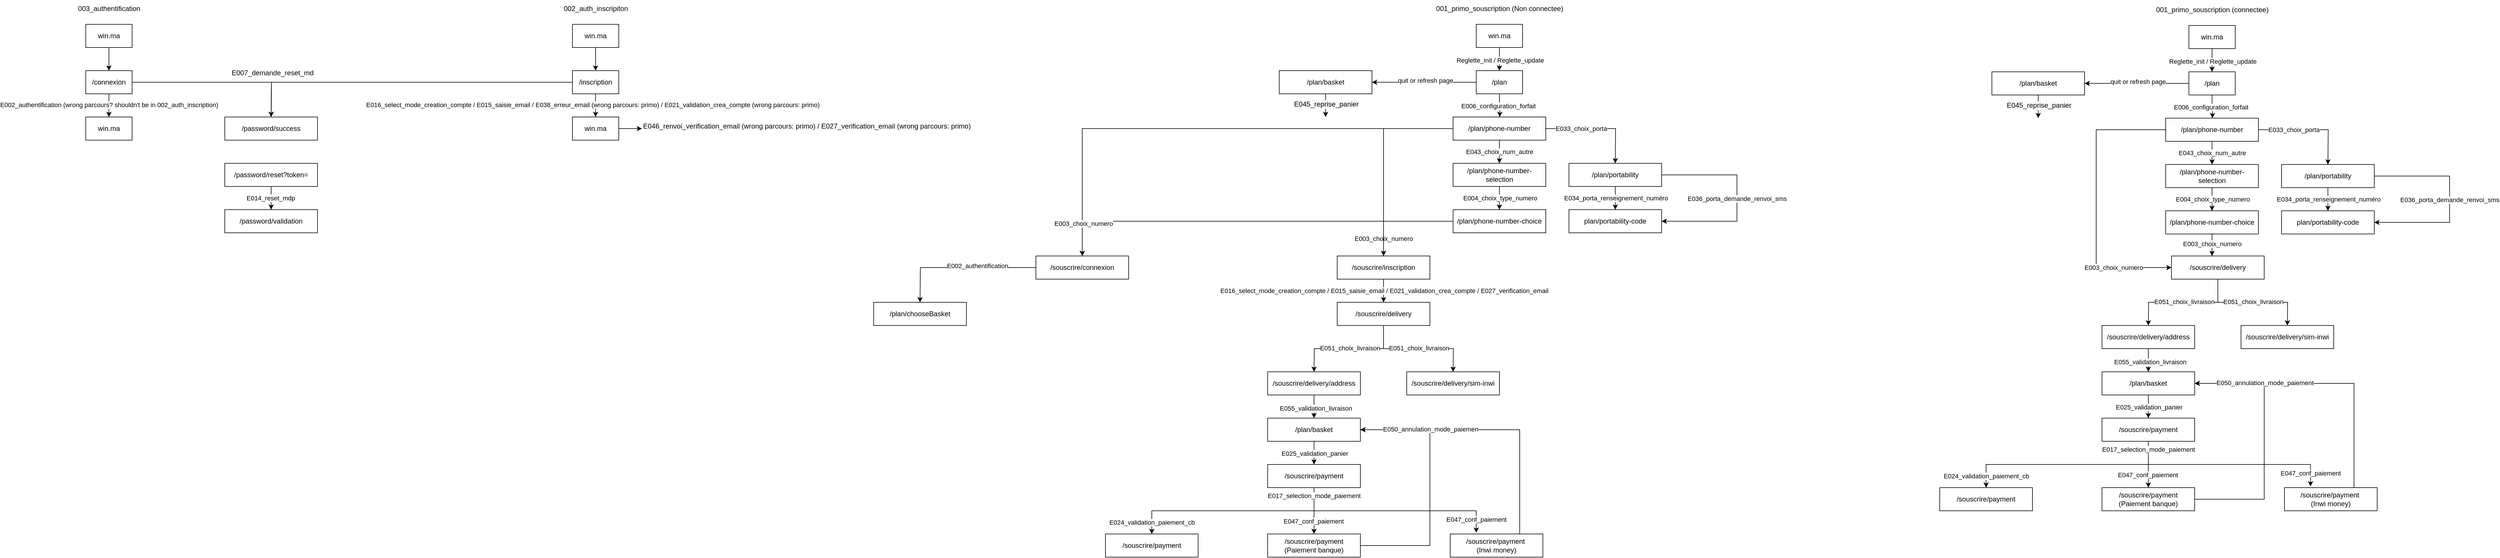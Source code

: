 <mxfile version="26.0.11">
  <diagram name="Page-1" id="j1Ssxl56OrW9aX4kPmMz">
    <mxGraphModel dx="3264" dy="1502" grid="1" gridSize="10" guides="1" tooltips="1" connect="1" arrows="1" fold="1" page="1" pageScale="1" pageWidth="850" pageHeight="1100" math="0" shadow="0">
      <root>
        <mxCell id="0" />
        <mxCell id="1" parent="0" />
        <mxCell id="LbrJLg59bgqYnLNpV4yC-3" style="edgeStyle=orthogonalEdgeStyle;rounded=0;orthogonalLoop=1;jettySize=auto;html=1;entryX=0.5;entryY=0;entryDx=0;entryDy=0;" parent="1" source="LbrJLg59bgqYnLNpV4yC-1" target="LbrJLg59bgqYnLNpV4yC-2" edge="1">
          <mxGeometry relative="1" as="geometry" />
        </mxCell>
        <mxCell id="LbrJLg59bgqYnLNpV4yC-4" value="Reglette_init / Reglette_update" style="edgeLabel;html=1;align=center;verticalAlign=middle;resizable=0;points=[];" parent="LbrJLg59bgqYnLNpV4yC-3" vertex="1" connectable="0">
          <mxGeometry x="0.104" y="1" relative="1" as="geometry">
            <mxPoint as="offset" />
          </mxGeometry>
        </mxCell>
        <mxCell id="LbrJLg59bgqYnLNpV4yC-1" value="win.ma" style="rounded=0;whiteSpace=wrap;html=1;" parent="1" vertex="1">
          <mxGeometry x="400" y="40" width="80" height="40" as="geometry" />
        </mxCell>
        <mxCell id="LbrJLg59bgqYnLNpV4yC-5" style="edgeStyle=orthogonalEdgeStyle;rounded=0;orthogonalLoop=1;jettySize=auto;html=1;exitX=0.5;exitY=1;exitDx=0;exitDy=0;" parent="1" source="LbrJLg59bgqYnLNpV4yC-2" edge="1">
          <mxGeometry relative="1" as="geometry">
            <mxPoint x="440.471" y="200.0" as="targetPoint" />
          </mxGeometry>
        </mxCell>
        <mxCell id="LbrJLg59bgqYnLNpV4yC-6" value="E006_configuration_forfait" style="edgeLabel;html=1;align=center;verticalAlign=middle;resizable=0;points=[];" parent="LbrJLg59bgqYnLNpV4yC-5" vertex="1" connectable="0">
          <mxGeometry x="-0.026" y="-3" relative="1" as="geometry">
            <mxPoint x="-2" y="-2" as="offset" />
          </mxGeometry>
        </mxCell>
        <mxCell id="LbrJLg59bgqYnLNpV4yC-40" style="edgeStyle=orthogonalEdgeStyle;rounded=0;orthogonalLoop=1;jettySize=auto;html=1;entryX=1;entryY=0.5;entryDx=0;entryDy=0;" parent="1" source="LbrJLg59bgqYnLNpV4yC-2" target="LbrJLg59bgqYnLNpV4yC-39" edge="1">
          <mxGeometry relative="1" as="geometry" />
        </mxCell>
        <mxCell id="LbrJLg59bgqYnLNpV4yC-41" value="quit or refresh page" style="edgeLabel;html=1;align=center;verticalAlign=middle;resizable=0;points=[];" parent="LbrJLg59bgqYnLNpV4yC-40" vertex="1" connectable="0">
          <mxGeometry x="-0.024" y="-3" relative="1" as="geometry">
            <mxPoint as="offset" />
          </mxGeometry>
        </mxCell>
        <mxCell id="LbrJLg59bgqYnLNpV4yC-2" value="/plan" style="rounded=0;whiteSpace=wrap;html=1;" parent="1" vertex="1">
          <mxGeometry x="400" y="120" width="80" height="40" as="geometry" />
        </mxCell>
        <mxCell id="LbrJLg59bgqYnLNpV4yC-8" style="edgeStyle=orthogonalEdgeStyle;rounded=0;orthogonalLoop=1;jettySize=auto;html=1;exitX=0;exitY=0.5;exitDx=0;exitDy=0;entryX=0.5;entryY=0;entryDx=0;entryDy=0;" parent="1" source="LbrJLg59bgqYnLNpV4yC-7" target="LbrJLg59bgqYnLNpV4yC-22" edge="1">
          <mxGeometry relative="1" as="geometry">
            <mxPoint x="340" y="480" as="targetPoint" />
            <mxPoint x="460" y="320" as="sourcePoint" />
            <Array as="points">
              <mxPoint x="240" y="220" />
            </Array>
          </mxGeometry>
        </mxCell>
        <mxCell id="LbrJLg59bgqYnLNpV4yC-9" value="E003_choix_numero" style="edgeLabel;html=1;align=center;verticalAlign=middle;resizable=0;points=[];" parent="LbrJLg59bgqYnLNpV4yC-8" vertex="1" connectable="0">
          <mxGeometry x="0.004" y="-1" relative="1" as="geometry">
            <mxPoint x="1" y="139" as="offset" />
          </mxGeometry>
        </mxCell>
        <mxCell id="LbrJLg59bgqYnLNpV4yC-12" style="edgeStyle=orthogonalEdgeStyle;rounded=0;orthogonalLoop=1;jettySize=auto;html=1;" parent="1" source="LbrJLg59bgqYnLNpV4yC-7" edge="1">
          <mxGeometry relative="1" as="geometry">
            <mxPoint x="640" y="280" as="targetPoint" />
          </mxGeometry>
        </mxCell>
        <mxCell id="LbrJLg59bgqYnLNpV4yC-13" value="E033_choix_porta" style="edgeLabel;html=1;align=center;verticalAlign=middle;resizable=0;points=[];" parent="LbrJLg59bgqYnLNpV4yC-12" vertex="1" connectable="0">
          <mxGeometry x="-0.331" relative="1" as="geometry">
            <mxPoint as="offset" />
          </mxGeometry>
        </mxCell>
        <mxCell id="LbrJLg59bgqYnLNpV4yC-14" style="edgeStyle=orthogonalEdgeStyle;rounded=0;orthogonalLoop=1;jettySize=auto;html=1;" parent="1" source="LbrJLg59bgqYnLNpV4yC-7" edge="1">
          <mxGeometry relative="1" as="geometry">
            <mxPoint x="440" y="280" as="targetPoint" />
          </mxGeometry>
        </mxCell>
        <mxCell id="LbrJLg59bgqYnLNpV4yC-15" value="E043_choix_num_autre" style="edgeLabel;html=1;align=center;verticalAlign=middle;resizable=0;points=[];" parent="LbrJLg59bgqYnLNpV4yC-14" vertex="1" connectable="0">
          <mxGeometry x="0.059" y="1" relative="1" as="geometry">
            <mxPoint x="-2" y="-1" as="offset" />
          </mxGeometry>
        </mxCell>
        <mxCell id="LbrJLg59bgqYnLNpV4yC-31" style="edgeStyle=orthogonalEdgeStyle;rounded=0;orthogonalLoop=1;jettySize=auto;html=1;entryX=0.5;entryY=0;entryDx=0;entryDy=0;" parent="1" source="LbrJLg59bgqYnLNpV4yC-7" target="LbrJLg59bgqYnLNpV4yC-29" edge="1">
          <mxGeometry relative="1" as="geometry" />
        </mxCell>
        <mxCell id="LbrJLg59bgqYnLNpV4yC-7" value="/plan/phone-number" style="rounded=0;whiteSpace=wrap;html=1;" parent="1" vertex="1">
          <mxGeometry x="360" y="200" width="160" height="40" as="geometry" />
        </mxCell>
        <mxCell id="LbrJLg59bgqYnLNpV4yC-17" style="edgeStyle=orthogonalEdgeStyle;rounded=0;orthogonalLoop=1;jettySize=auto;html=1;" parent="1" source="LbrJLg59bgqYnLNpV4yC-16" edge="1">
          <mxGeometry relative="1" as="geometry">
            <mxPoint x="440" y="360" as="targetPoint" />
          </mxGeometry>
        </mxCell>
        <mxCell id="LbrJLg59bgqYnLNpV4yC-18" value="E004_choix_type_numero" style="edgeLabel;html=1;align=center;verticalAlign=middle;resizable=0;points=[];" parent="LbrJLg59bgqYnLNpV4yC-17" vertex="1" connectable="0">
          <mxGeometry x="0.107" y="-1" relative="1" as="geometry">
            <mxPoint x="1" y="-2" as="offset" />
          </mxGeometry>
        </mxCell>
        <mxCell id="LbrJLg59bgqYnLNpV4yC-16" value="/plan/phone-number-selection" style="rounded=0;whiteSpace=wrap;html=1;" parent="1" vertex="1">
          <mxGeometry x="360" y="280" width="160" height="40" as="geometry" />
        </mxCell>
        <mxCell id="LbrJLg59bgqYnLNpV4yC-20" style="edgeStyle=orthogonalEdgeStyle;rounded=0;orthogonalLoop=1;jettySize=auto;html=1;entryX=0.5;entryY=0;entryDx=0;entryDy=0;" parent="1" source="LbrJLg59bgqYnLNpV4yC-19" target="LbrJLg59bgqYnLNpV4yC-22" edge="1">
          <mxGeometry relative="1" as="geometry">
            <mxPoint x="440" y="440" as="targetPoint" />
          </mxGeometry>
        </mxCell>
        <mxCell id="LbrJLg59bgqYnLNpV4yC-30" style="edgeStyle=orthogonalEdgeStyle;rounded=0;orthogonalLoop=1;jettySize=auto;html=1;entryX=0.5;entryY=0;entryDx=0;entryDy=0;" parent="1" source="LbrJLg59bgqYnLNpV4yC-19" target="LbrJLg59bgqYnLNpV4yC-29" edge="1">
          <mxGeometry relative="1" as="geometry" />
        </mxCell>
        <mxCell id="LbrJLg59bgqYnLNpV4yC-32" value="E003_choix_numero" style="edgeLabel;html=1;align=center;verticalAlign=middle;resizable=0;points=[];" parent="LbrJLg59bgqYnLNpV4yC-30" vertex="1" connectable="0">
          <mxGeometry x="0.839" y="2" relative="1" as="geometry">
            <mxPoint as="offset" />
          </mxGeometry>
        </mxCell>
        <mxCell id="LbrJLg59bgqYnLNpV4yC-19" value="/plan/phone-number-choice" style="rounded=0;whiteSpace=wrap;html=1;" parent="1" vertex="1">
          <mxGeometry x="360" y="360" width="160" height="40" as="geometry" />
        </mxCell>
        <mxCell id="LbrJLg59bgqYnLNpV4yC-33" style="edgeStyle=orthogonalEdgeStyle;rounded=0;orthogonalLoop=1;jettySize=auto;html=1;" parent="1" source="LbrJLg59bgqYnLNpV4yC-22" edge="1">
          <mxGeometry relative="1" as="geometry">
            <mxPoint x="240.0" y="520" as="targetPoint" />
          </mxGeometry>
        </mxCell>
        <mxCell id="LbrJLg59bgqYnLNpV4yC-34" value="E016_select_mode_creation_compte /&amp;nbsp;E015_saisie_email /&amp;nbsp;E021_validation_crea_compte /&amp;nbsp;E027_verification_email" style="edgeLabel;html=1;align=center;verticalAlign=middle;resizable=0;points=[];" parent="LbrJLg59bgqYnLNpV4yC-33" vertex="1" connectable="0">
          <mxGeometry x="0.07" y="-1" relative="1" as="geometry">
            <mxPoint x="1" y="-1" as="offset" />
          </mxGeometry>
        </mxCell>
        <mxCell id="LbrJLg59bgqYnLNpV4yC-22" value="&lt;span style=&quot;background-color: transparent; color: light-dark(rgb(0, 0, 0), rgb(255, 255, 255));&quot;&gt;/souscrire/inscription&lt;/span&gt;" style="rounded=0;whiteSpace=wrap;html=1;" parent="1" vertex="1">
          <mxGeometry x="160" y="440" width="160" height="40" as="geometry" />
        </mxCell>
        <mxCell id="LbrJLg59bgqYnLNpV4yC-24" style="edgeStyle=orthogonalEdgeStyle;rounded=0;orthogonalLoop=1;jettySize=auto;html=1;exitX=0.5;exitY=1;exitDx=0;exitDy=0;" parent="1" source="LbrJLg59bgqYnLNpV4yC-23" edge="1">
          <mxGeometry relative="1" as="geometry">
            <mxPoint x="640.0" y="360" as="targetPoint" />
          </mxGeometry>
        </mxCell>
        <mxCell id="LbrJLg59bgqYnLNpV4yC-25" value="E034_porta_renseignement_numéro" style="edgeLabel;html=1;align=center;verticalAlign=middle;resizable=0;points=[];" parent="LbrJLg59bgqYnLNpV4yC-24" vertex="1" connectable="0">
          <mxGeometry x="0.257" y="-1" relative="1" as="geometry">
            <mxPoint x="1" y="-5" as="offset" />
          </mxGeometry>
        </mxCell>
        <mxCell id="LbrJLg59bgqYnLNpV4yC-27" style="edgeStyle=orthogonalEdgeStyle;rounded=0;orthogonalLoop=1;jettySize=auto;html=1;entryX=1;entryY=0.5;entryDx=0;entryDy=0;" parent="1" source="LbrJLg59bgqYnLNpV4yC-23" target="LbrJLg59bgqYnLNpV4yC-26" edge="1">
          <mxGeometry relative="1" as="geometry">
            <Array as="points">
              <mxPoint x="850" y="300" />
              <mxPoint x="850" y="380" />
            </Array>
          </mxGeometry>
        </mxCell>
        <mxCell id="LbrJLg59bgqYnLNpV4yC-28" value="E036_porta_demande_renvoi_sms" style="edgeLabel;html=1;align=center;verticalAlign=middle;resizable=0;points=[];" parent="LbrJLg59bgqYnLNpV4yC-27" vertex="1" connectable="0">
          <mxGeometry x="0.039" y="4" relative="1" as="geometry">
            <mxPoint x="-4" y="-6" as="offset" />
          </mxGeometry>
        </mxCell>
        <mxCell id="LbrJLg59bgqYnLNpV4yC-23" value="/plan/portability" style="rounded=0;whiteSpace=wrap;html=1;" parent="1" vertex="1">
          <mxGeometry x="560" y="280" width="160" height="40" as="geometry" />
        </mxCell>
        <mxCell id="LbrJLg59bgqYnLNpV4yC-26" value="plan/portability-code" style="rounded=0;whiteSpace=wrap;html=1;" parent="1" vertex="1">
          <mxGeometry x="560" y="360" width="160" height="40" as="geometry" />
        </mxCell>
        <mxCell id="bTMFgGNnDeOwsBCpqF3E-29" style="edgeStyle=orthogonalEdgeStyle;rounded=0;orthogonalLoop=1;jettySize=auto;html=1;" parent="1" source="LbrJLg59bgqYnLNpV4yC-29" edge="1">
          <mxGeometry relative="1" as="geometry">
            <mxPoint x="-560" y="520" as="targetPoint" />
          </mxGeometry>
        </mxCell>
        <mxCell id="bTMFgGNnDeOwsBCpqF3E-32" value="E002_authentification" style="edgeLabel;html=1;align=center;verticalAlign=middle;resizable=0;points=[];" parent="bTMFgGNnDeOwsBCpqF3E-29" vertex="1" connectable="0">
          <mxGeometry x="-0.222" y="-3" relative="1" as="geometry">
            <mxPoint as="offset" />
          </mxGeometry>
        </mxCell>
        <mxCell id="LbrJLg59bgqYnLNpV4yC-29" value="/souscrire/connexion" style="rounded=0;whiteSpace=wrap;html=1;" parent="1" vertex="1">
          <mxGeometry x="-360" y="440" width="160" height="40" as="geometry" />
        </mxCell>
        <mxCell id="LbrJLg59bgqYnLNpV4yC-36" style="edgeStyle=orthogonalEdgeStyle;rounded=0;orthogonalLoop=1;jettySize=auto;html=1;exitX=0.5;exitY=1;exitDx=0;exitDy=0;" parent="1" source="LbrJLg59bgqYnLNpV4yC-35" edge="1">
          <mxGeometry relative="1" as="geometry">
            <mxPoint x="360" y="640" as="targetPoint" />
          </mxGeometry>
        </mxCell>
        <mxCell id="LbrJLg59bgqYnLNpV4yC-37" value="E051_choix_livraison" style="edgeLabel;html=1;align=center;verticalAlign=middle;resizable=0;points=[];" parent="LbrJLg59bgqYnLNpV4yC-36" vertex="1" connectable="0">
          <mxGeometry x="-0.059" y="1" relative="1" as="geometry">
            <mxPoint x="6" as="offset" />
          </mxGeometry>
        </mxCell>
        <mxCell id="bTMFgGNnDeOwsBCpqF3E-34" style="edgeStyle=orthogonalEdgeStyle;rounded=0;orthogonalLoop=1;jettySize=auto;html=1;exitX=0.5;exitY=1;exitDx=0;exitDy=0;" parent="1" source="LbrJLg59bgqYnLNpV4yC-35" edge="1">
          <mxGeometry relative="1" as="geometry">
            <mxPoint x="120" y="640" as="targetPoint" />
          </mxGeometry>
        </mxCell>
        <mxCell id="bTMFgGNnDeOwsBCpqF3E-36" value="E051_choix_livraison" style="edgeLabel;html=1;align=center;verticalAlign=middle;resizable=0;points=[];" parent="bTMFgGNnDeOwsBCpqF3E-34" vertex="1" connectable="0">
          <mxGeometry x="-0.013" y="-1" relative="1" as="geometry">
            <mxPoint as="offset" />
          </mxGeometry>
        </mxCell>
        <mxCell id="LbrJLg59bgqYnLNpV4yC-35" value="/souscrire/delivery" style="rounded=0;whiteSpace=wrap;html=1;" parent="1" vertex="1">
          <mxGeometry x="160" y="520" width="160" height="40" as="geometry" />
        </mxCell>
        <mxCell id="LbrJLg59bgqYnLNpV4yC-42" style="edgeStyle=orthogonalEdgeStyle;rounded=0;orthogonalLoop=1;jettySize=auto;html=1;" parent="1" source="LbrJLg59bgqYnLNpV4yC-39" edge="1">
          <mxGeometry relative="1" as="geometry">
            <mxPoint x="140" y="200" as="targetPoint" />
          </mxGeometry>
        </mxCell>
        <mxCell id="LbrJLg59bgqYnLNpV4yC-43" value="&lt;span style=&quot;font-size: 12px; text-align: left; text-wrap-mode: wrap; background-color: rgb(251, 251, 251);&quot;&gt;E045_reprise_panier&lt;/span&gt;" style="edgeLabel;html=1;align=center;verticalAlign=middle;resizable=0;points=[];" parent="LbrJLg59bgqYnLNpV4yC-42" vertex="1" connectable="0">
          <mxGeometry x="-0.106" y="1" relative="1" as="geometry">
            <mxPoint as="offset" />
          </mxGeometry>
        </mxCell>
        <mxCell id="LbrJLg59bgqYnLNpV4yC-39" value="/plan/basket" style="rounded=0;whiteSpace=wrap;html=1;" parent="1" vertex="1">
          <mxGeometry x="60" y="120" width="160" height="40" as="geometry" />
        </mxCell>
        <mxCell id="bTMFgGNnDeOwsBCpqF3E-4" style="edgeStyle=orthogonalEdgeStyle;rounded=0;orthogonalLoop=1;jettySize=auto;html=1;" parent="1" source="bTMFgGNnDeOwsBCpqF3E-1" edge="1">
          <mxGeometry relative="1" as="geometry">
            <mxPoint x="-1120" y="120" as="targetPoint" />
          </mxGeometry>
        </mxCell>
        <mxCell id="bTMFgGNnDeOwsBCpqF3E-1" value="win.ma" style="rounded=0;whiteSpace=wrap;html=1;strokeColor=default;align=center;verticalAlign=middle;fontFamily=Helvetica;fontSize=12;fontColor=default;fillColor=default;" parent="1" vertex="1">
          <mxGeometry x="-1160" y="40" width="80" height="40" as="geometry" />
        </mxCell>
        <mxCell id="bTMFgGNnDeOwsBCpqF3E-2" value="001_primo_souscription (Non connectee)" style="text;html=1;align=center;verticalAlign=middle;resizable=0;points=[];autosize=1;strokeColor=none;fillColor=none;" parent="1" vertex="1">
          <mxGeometry x="320" y="-2" width="240" height="30" as="geometry" />
        </mxCell>
        <mxCell id="bTMFgGNnDeOwsBCpqF3E-3" value="002_auth_inscripiton" style="text;html=1;align=center;verticalAlign=middle;resizable=0;points=[];autosize=1;strokeColor=none;fillColor=none;" parent="1" vertex="1">
          <mxGeometry x="-1185" y="-2" width="130" height="30" as="geometry" />
        </mxCell>
        <mxCell id="bTMFgGNnDeOwsBCpqF3E-6" style="edgeStyle=orthogonalEdgeStyle;rounded=0;orthogonalLoop=1;jettySize=auto;html=1;" parent="1" source="bTMFgGNnDeOwsBCpqF3E-5" edge="1">
          <mxGeometry relative="1" as="geometry">
            <mxPoint x="-1120" y="200" as="targetPoint" />
          </mxGeometry>
        </mxCell>
        <mxCell id="bTMFgGNnDeOwsBCpqF3E-7" value="E016_select_mode_creation_compte /&amp;nbsp;E015_saisie_email /&amp;nbsp;E038_erreur_email (wrong parcours: primo) /&amp;nbsp;E021_validation_crea_compte (wrong parcours: primo)&amp;nbsp;&amp;nbsp;" style="edgeLabel;html=1;align=center;verticalAlign=middle;resizable=0;points=[];" parent="bTMFgGNnDeOwsBCpqF3E-6" vertex="1" connectable="0">
          <mxGeometry x="-0.096" y="-2" relative="1" as="geometry">
            <mxPoint as="offset" />
          </mxGeometry>
        </mxCell>
        <mxCell id="bTMFgGNnDeOwsBCpqF3E-19" style="edgeStyle=orthogonalEdgeStyle;rounded=0;orthogonalLoop=1;jettySize=auto;html=1;" parent="1" source="bTMFgGNnDeOwsBCpqF3E-5" edge="1">
          <mxGeometry relative="1" as="geometry">
            <mxPoint x="-1680" y="200" as="targetPoint" />
          </mxGeometry>
        </mxCell>
        <mxCell id="bTMFgGNnDeOwsBCpqF3E-5" value="/inscription" style="rounded=0;whiteSpace=wrap;html=1;" parent="1" vertex="1">
          <mxGeometry x="-1160" y="120" width="80" height="40" as="geometry" />
        </mxCell>
        <mxCell id="bTMFgGNnDeOwsBCpqF3E-12" style="edgeStyle=orthogonalEdgeStyle;rounded=0;orthogonalLoop=1;jettySize=auto;html=1;" parent="1" source="bTMFgGNnDeOwsBCpqF3E-8" edge="1">
          <mxGeometry relative="1" as="geometry">
            <mxPoint x="-1040" y="220" as="targetPoint" />
          </mxGeometry>
        </mxCell>
        <mxCell id="bTMFgGNnDeOwsBCpqF3E-8" value="win.ma" style="rounded=0;whiteSpace=wrap;html=1;strokeColor=default;align=center;verticalAlign=middle;fontFamily=Helvetica;fontSize=12;fontColor=default;fillColor=default;" parent="1" vertex="1">
          <mxGeometry x="-1160" y="200" width="80" height="40" as="geometry" />
        </mxCell>
        <mxCell id="bTMFgGNnDeOwsBCpqF3E-13" value="E046_renvoi_verification_email (wrong parcours: primo) / E027_verification_email (wrong parcours: primo) " style="text;whiteSpace=wrap;" parent="1" vertex="1">
          <mxGeometry x="-1040" y="202" width="580" height="40" as="geometry" />
        </mxCell>
        <mxCell id="bTMFgGNnDeOwsBCpqF3E-16" style="edgeStyle=orthogonalEdgeStyle;rounded=0;orthogonalLoop=1;jettySize=auto;html=1;" parent="1" source="bTMFgGNnDeOwsBCpqF3E-14" edge="1">
          <mxGeometry relative="1" as="geometry">
            <mxPoint x="-1960" y="120" as="targetPoint" />
          </mxGeometry>
        </mxCell>
        <mxCell id="bTMFgGNnDeOwsBCpqF3E-14" value="win.ma" style="rounded=0;whiteSpace=wrap;html=1;strokeColor=default;align=center;verticalAlign=middle;fontFamily=Helvetica;fontSize=12;fontColor=default;fillColor=default;" parent="1" vertex="1">
          <mxGeometry x="-2000" y="40" width="80" height="40" as="geometry" />
        </mxCell>
        <mxCell id="bTMFgGNnDeOwsBCpqF3E-15" value="003_authentification" style="text;html=1;align=center;verticalAlign=middle;resizable=0;points=[];autosize=1;strokeColor=none;fillColor=none;" parent="1" vertex="1">
          <mxGeometry x="-2025" y="-2" width="130" height="30" as="geometry" />
        </mxCell>
        <mxCell id="bTMFgGNnDeOwsBCpqF3E-18" style="edgeStyle=orthogonalEdgeStyle;rounded=0;orthogonalLoop=1;jettySize=auto;html=1;" parent="1" source="bTMFgGNnDeOwsBCpqF3E-17" edge="1">
          <mxGeometry relative="1" as="geometry">
            <mxPoint x="-1680" y="200" as="targetPoint" />
          </mxGeometry>
        </mxCell>
        <mxCell id="bTMFgGNnDeOwsBCpqF3E-26" style="edgeStyle=orthogonalEdgeStyle;rounded=0;orthogonalLoop=1;jettySize=auto;html=1;" parent="1" source="bTMFgGNnDeOwsBCpqF3E-17" edge="1">
          <mxGeometry relative="1" as="geometry">
            <mxPoint x="-1960" y="200" as="targetPoint" />
          </mxGeometry>
        </mxCell>
        <mxCell id="bTMFgGNnDeOwsBCpqF3E-27" value="E002_authentification (wrong parcours? shouldn&#39;t be in 002_auth_inscription)" style="edgeLabel;html=1;align=center;verticalAlign=middle;resizable=0;points=[];" parent="bTMFgGNnDeOwsBCpqF3E-26" vertex="1" connectable="0">
          <mxGeometry x="-0.078" relative="1" as="geometry">
            <mxPoint as="offset" />
          </mxGeometry>
        </mxCell>
        <mxCell id="bTMFgGNnDeOwsBCpqF3E-17" value="/connexion" style="rounded=0;whiteSpace=wrap;html=1;" parent="1" vertex="1">
          <mxGeometry x="-2000" y="120" width="80" height="40" as="geometry" />
        </mxCell>
        <mxCell id="bTMFgGNnDeOwsBCpqF3E-20" value="E007_demande_reset_md" style="text;whiteSpace=wrap;" parent="1" vertex="1">
          <mxGeometry x="-1750" y="110" width="170" height="40" as="geometry" />
        </mxCell>
        <mxCell id="bTMFgGNnDeOwsBCpqF3E-21" value="/password/success" style="rounded=0;whiteSpace=wrap;html=1;" parent="1" vertex="1">
          <mxGeometry x="-1760" y="200" width="160" height="40" as="geometry" />
        </mxCell>
        <mxCell id="bTMFgGNnDeOwsBCpqF3E-23" style="edgeStyle=orthogonalEdgeStyle;rounded=0;orthogonalLoop=1;jettySize=auto;html=1;" parent="1" source="bTMFgGNnDeOwsBCpqF3E-22" edge="1">
          <mxGeometry relative="1" as="geometry">
            <mxPoint x="-1680" y="360" as="targetPoint" />
          </mxGeometry>
        </mxCell>
        <mxCell id="bTMFgGNnDeOwsBCpqF3E-24" value="E014_reset_mdp" style="edgeLabel;html=1;align=center;verticalAlign=middle;resizable=0;points=[];" parent="bTMFgGNnDeOwsBCpqF3E-23" vertex="1" connectable="0">
          <mxGeometry x="-0.013" y="-1" relative="1" as="geometry">
            <mxPoint x="-1" y="-1" as="offset" />
          </mxGeometry>
        </mxCell>
        <mxCell id="bTMFgGNnDeOwsBCpqF3E-22" value="/password/reset?token=" style="rounded=0;whiteSpace=wrap;html=1;" parent="1" vertex="1">
          <mxGeometry x="-1760" y="280" width="160" height="40" as="geometry" />
        </mxCell>
        <mxCell id="bTMFgGNnDeOwsBCpqF3E-25" value="/password/validation" style="rounded=0;whiteSpace=wrap;html=1;" parent="1" vertex="1">
          <mxGeometry x="-1760" y="360" width="160" height="40" as="geometry" />
        </mxCell>
        <mxCell id="bTMFgGNnDeOwsBCpqF3E-28" value="win.ma" style="rounded=0;whiteSpace=wrap;html=1;strokeColor=default;align=center;verticalAlign=middle;fontFamily=Helvetica;fontSize=12;fontColor=default;fillColor=default;" parent="1" vertex="1">
          <mxGeometry x="-2000" y="200" width="80" height="40" as="geometry" />
        </mxCell>
        <mxCell id="bTMFgGNnDeOwsBCpqF3E-31" value="/plan/chooseBasket" style="rounded=0;whiteSpace=wrap;html=1;" parent="1" vertex="1">
          <mxGeometry x="-640" y="520" width="160" height="40" as="geometry" />
        </mxCell>
        <mxCell id="bTMFgGNnDeOwsBCpqF3E-33" value="/souscrire/delivery/sim-inwi" style="rounded=0;whiteSpace=wrap;html=1;" parent="1" vertex="1">
          <mxGeometry x="280" y="640" width="160" height="40" as="geometry" />
        </mxCell>
        <mxCell id="bTMFgGNnDeOwsBCpqF3E-37" style="edgeStyle=orthogonalEdgeStyle;rounded=0;orthogonalLoop=1;jettySize=auto;html=1;" parent="1" source="bTMFgGNnDeOwsBCpqF3E-35" edge="1">
          <mxGeometry relative="1" as="geometry">
            <mxPoint x="120" y="720" as="targetPoint" />
          </mxGeometry>
        </mxCell>
        <mxCell id="bTMFgGNnDeOwsBCpqF3E-38" value="E055_validation_livraison" style="edgeLabel;html=1;align=center;verticalAlign=middle;resizable=0;points=[];" parent="bTMFgGNnDeOwsBCpqF3E-37" vertex="1" connectable="0">
          <mxGeometry x="0.15" y="2" relative="1" as="geometry">
            <mxPoint as="offset" />
          </mxGeometry>
        </mxCell>
        <mxCell id="bTMFgGNnDeOwsBCpqF3E-35" value="/souscrire/delivery/address" style="rounded=0;whiteSpace=wrap;html=1;" parent="1" vertex="1">
          <mxGeometry x="40" y="640" width="160" height="40" as="geometry" />
        </mxCell>
        <mxCell id="XfC7yppMm9Dhhy3GEEbD-1" style="edgeStyle=orthogonalEdgeStyle;rounded=0;orthogonalLoop=1;jettySize=auto;html=1;" edge="1" parent="1" source="bTMFgGNnDeOwsBCpqF3E-39">
          <mxGeometry relative="1" as="geometry">
            <mxPoint x="120.0" y="800" as="targetPoint" />
          </mxGeometry>
        </mxCell>
        <mxCell id="XfC7yppMm9Dhhy3GEEbD-4" value="E025_validation_panier" style="edgeLabel;html=1;align=center;verticalAlign=middle;resizable=0;points=[];" vertex="1" connectable="0" parent="XfC7yppMm9Dhhy3GEEbD-1">
          <mxGeometry x="0.037" relative="1" as="geometry">
            <mxPoint as="offset" />
          </mxGeometry>
        </mxCell>
        <mxCell id="bTMFgGNnDeOwsBCpqF3E-39" value="/plan/basket" style="rounded=0;whiteSpace=wrap;html=1;" parent="1" vertex="1">
          <mxGeometry x="40" y="720" width="160" height="40" as="geometry" />
        </mxCell>
        <mxCell id="XfC7yppMm9Dhhy3GEEbD-2" style="edgeStyle=orthogonalEdgeStyle;rounded=0;orthogonalLoop=1;jettySize=auto;html=1;entryX=0.5;entryY=0;entryDx=0;entryDy=0;" edge="1" source="XfC7yppMm9Dhhy3GEEbD-3" parent="1" target="XfC7yppMm9Dhhy3GEEbD-10">
          <mxGeometry relative="1" as="geometry">
            <mxPoint x="120.0" y="880" as="targetPoint" />
          </mxGeometry>
        </mxCell>
        <mxCell id="XfC7yppMm9Dhhy3GEEbD-21" value="E047_conf_paiement" style="edgeLabel;html=1;align=center;verticalAlign=middle;resizable=0;points=[];" vertex="1" connectable="0" parent="XfC7yppMm9Dhhy3GEEbD-2">
          <mxGeometry x="0.444" y="-1" relative="1" as="geometry">
            <mxPoint as="offset" />
          </mxGeometry>
        </mxCell>
        <mxCell id="XfC7yppMm9Dhhy3GEEbD-3" value="/plan/basket" style="rounded=0;whiteSpace=wrap;html=1;" vertex="1" parent="1">
          <mxGeometry x="40" y="800" width="160" height="40" as="geometry" />
        </mxCell>
        <mxCell id="XfC7yppMm9Dhhy3GEEbD-6" style="edgeStyle=orthogonalEdgeStyle;rounded=0;orthogonalLoop=1;jettySize=auto;html=1;exitX=0.5;exitY=1;exitDx=0;exitDy=0;entryX=0.5;entryY=0;entryDx=0;entryDy=0;" edge="1" parent="1" source="XfC7yppMm9Dhhy3GEEbD-5" target="XfC7yppMm9Dhhy3GEEbD-11">
          <mxGeometry relative="1" as="geometry">
            <mxPoint x="-160" y="880" as="targetPoint" />
            <Array as="points">
              <mxPoint x="120" y="880" />
              <mxPoint x="-160" y="880" />
            </Array>
          </mxGeometry>
        </mxCell>
        <mxCell id="XfC7yppMm9Dhhy3GEEbD-26" value="E024_validation_paiement_cb" style="edgeLabel;html=1;align=center;verticalAlign=middle;resizable=0;points=[];" vertex="1" connectable="0" parent="XfC7yppMm9Dhhy3GEEbD-6">
          <mxGeometry x="0.851" relative="1" as="geometry">
            <mxPoint y="7" as="offset" />
          </mxGeometry>
        </mxCell>
        <mxCell id="XfC7yppMm9Dhhy3GEEbD-7" style="edgeStyle=orthogonalEdgeStyle;rounded=0;orthogonalLoop=1;jettySize=auto;html=1;entryX=0.281;entryY=-0.053;entryDx=0;entryDy=0;entryPerimeter=0;exitX=0.5;exitY=1;exitDx=0;exitDy=0;" edge="1" parent="1" source="XfC7yppMm9Dhhy3GEEbD-5" target="XfC7yppMm9Dhhy3GEEbD-12">
          <mxGeometry relative="1" as="geometry">
            <mxPoint x="440.0" y="880" as="targetPoint" />
          </mxGeometry>
        </mxCell>
        <mxCell id="XfC7yppMm9Dhhy3GEEbD-17" value="E017_selection_mode_paiement" style="edgeLabel;html=1;align=center;verticalAlign=middle;resizable=0;points=[];" vertex="1" connectable="0" parent="XfC7yppMm9Dhhy3GEEbD-7">
          <mxGeometry x="-0.922" y="-2" relative="1" as="geometry">
            <mxPoint x="2" as="offset" />
          </mxGeometry>
        </mxCell>
        <mxCell id="XfC7yppMm9Dhhy3GEEbD-22" value="E047_conf_paiement" style="edgeLabel;html=1;align=center;verticalAlign=middle;resizable=0;points=[];" vertex="1" connectable="0" parent="XfC7yppMm9Dhhy3GEEbD-7">
          <mxGeometry x="0.87" relative="1" as="geometry">
            <mxPoint as="offset" />
          </mxGeometry>
        </mxCell>
        <mxCell id="XfC7yppMm9Dhhy3GEEbD-5" value="/souscrire/payment" style="rounded=0;whiteSpace=wrap;html=1;" vertex="1" parent="1">
          <mxGeometry x="40" y="800" width="160" height="40" as="geometry" />
        </mxCell>
        <mxCell id="XfC7yppMm9Dhhy3GEEbD-14" style="edgeStyle=orthogonalEdgeStyle;rounded=0;orthogonalLoop=1;jettySize=auto;html=1;exitX=1;exitY=0.5;exitDx=0;exitDy=0;entryX=1;entryY=0.5;entryDx=0;entryDy=0;" edge="1" parent="1" source="XfC7yppMm9Dhhy3GEEbD-10" target="bTMFgGNnDeOwsBCpqF3E-39">
          <mxGeometry relative="1" as="geometry">
            <Array as="points">
              <mxPoint x="320" y="940" />
              <mxPoint x="320" y="740" />
            </Array>
          </mxGeometry>
        </mxCell>
        <mxCell id="XfC7yppMm9Dhhy3GEEbD-10" value="/souscrire/payment (Paiement banque)" style="rounded=0;whiteSpace=wrap;html=1;" vertex="1" parent="1">
          <mxGeometry x="40" y="920" width="160" height="40" as="geometry" />
        </mxCell>
        <mxCell id="XfC7yppMm9Dhhy3GEEbD-11" value="/souscrire/payment" style="rounded=0;whiteSpace=wrap;html=1;" vertex="1" parent="1">
          <mxGeometry x="-240" y="920" width="160" height="40" as="geometry" />
        </mxCell>
        <mxCell id="XfC7yppMm9Dhhy3GEEbD-16" style="edgeStyle=orthogonalEdgeStyle;rounded=0;orthogonalLoop=1;jettySize=auto;html=1;exitX=0.75;exitY=0;exitDx=0;exitDy=0;entryX=1;entryY=0.5;entryDx=0;entryDy=0;" edge="1" parent="1" source="XfC7yppMm9Dhhy3GEEbD-12" target="bTMFgGNnDeOwsBCpqF3E-39">
          <mxGeometry relative="1" as="geometry" />
        </mxCell>
        <mxCell id="XfC7yppMm9Dhhy3GEEbD-24" value="E050_annulation_mode_paiemen" style="edgeLabel;html=1;align=center;verticalAlign=middle;resizable=0;points=[];" vertex="1" connectable="0" parent="XfC7yppMm9Dhhy3GEEbD-16">
          <mxGeometry x="0.468" y="-1" relative="1" as="geometry">
            <mxPoint as="offset" />
          </mxGeometry>
        </mxCell>
        <mxCell id="XfC7yppMm9Dhhy3GEEbD-12" value="/souscrire/payment&amp;nbsp;&lt;div&gt;(Inwi money)&lt;/div&gt;" style="rounded=0;whiteSpace=wrap;html=1;" vertex="1" parent="1">
          <mxGeometry x="355" y="920" width="160" height="40" as="geometry" />
        </mxCell>
        <mxCell id="XfC7yppMm9Dhhy3GEEbD-27" style="edgeStyle=orthogonalEdgeStyle;rounded=0;orthogonalLoop=1;jettySize=auto;html=1;entryX=0.5;entryY=0;entryDx=0;entryDy=0;" edge="1" source="XfC7yppMm9Dhhy3GEEbD-29" target="XfC7yppMm9Dhhy3GEEbD-34" parent="1">
          <mxGeometry relative="1" as="geometry" />
        </mxCell>
        <mxCell id="XfC7yppMm9Dhhy3GEEbD-28" value="Reglette_init / Reglette_update" style="edgeLabel;html=1;align=center;verticalAlign=middle;resizable=0;points=[];" vertex="1" connectable="0" parent="XfC7yppMm9Dhhy3GEEbD-27">
          <mxGeometry x="0.104" y="1" relative="1" as="geometry">
            <mxPoint as="offset" />
          </mxGeometry>
        </mxCell>
        <mxCell id="XfC7yppMm9Dhhy3GEEbD-29" value="win.ma" style="rounded=0;whiteSpace=wrap;html=1;" vertex="1" parent="1">
          <mxGeometry x="1630" y="42" width="80" height="40" as="geometry" />
        </mxCell>
        <mxCell id="XfC7yppMm9Dhhy3GEEbD-30" style="edgeStyle=orthogonalEdgeStyle;rounded=0;orthogonalLoop=1;jettySize=auto;html=1;exitX=0.5;exitY=1;exitDx=0;exitDy=0;" edge="1" source="XfC7yppMm9Dhhy3GEEbD-34" parent="1">
          <mxGeometry relative="1" as="geometry">
            <mxPoint x="1670.471" y="202.0" as="targetPoint" />
          </mxGeometry>
        </mxCell>
        <mxCell id="XfC7yppMm9Dhhy3GEEbD-31" value="E006_configuration_forfait" style="edgeLabel;html=1;align=center;verticalAlign=middle;resizable=0;points=[];" vertex="1" connectable="0" parent="XfC7yppMm9Dhhy3GEEbD-30">
          <mxGeometry x="-0.026" y="-3" relative="1" as="geometry">
            <mxPoint x="-2" y="-2" as="offset" />
          </mxGeometry>
        </mxCell>
        <mxCell id="XfC7yppMm9Dhhy3GEEbD-32" style="edgeStyle=orthogonalEdgeStyle;rounded=0;orthogonalLoop=1;jettySize=auto;html=1;entryX=1;entryY=0.5;entryDx=0;entryDy=0;" edge="1" source="XfC7yppMm9Dhhy3GEEbD-34" target="XfC7yppMm9Dhhy3GEEbD-66" parent="1">
          <mxGeometry relative="1" as="geometry" />
        </mxCell>
        <mxCell id="XfC7yppMm9Dhhy3GEEbD-33" value="quit or refresh page" style="edgeLabel;html=1;align=center;verticalAlign=middle;resizable=0;points=[];" vertex="1" connectable="0" parent="XfC7yppMm9Dhhy3GEEbD-32">
          <mxGeometry x="-0.024" y="-3" relative="1" as="geometry">
            <mxPoint as="offset" />
          </mxGeometry>
        </mxCell>
        <mxCell id="XfC7yppMm9Dhhy3GEEbD-34" value="/plan" style="rounded=0;whiteSpace=wrap;html=1;" vertex="1" parent="1">
          <mxGeometry x="1630" y="122" width="80" height="40" as="geometry" />
        </mxCell>
        <mxCell id="XfC7yppMm9Dhhy3GEEbD-35" style="edgeStyle=orthogonalEdgeStyle;rounded=0;orthogonalLoop=1;jettySize=auto;html=1;exitX=0;exitY=0.5;exitDx=0;exitDy=0;entryX=0;entryY=0.5;entryDx=0;entryDy=0;" edge="1" source="XfC7yppMm9Dhhy3GEEbD-42" target="XfC7yppMm9Dhhy3GEEbD-63" parent="1">
          <mxGeometry relative="1" as="geometry">
            <mxPoint x="1590" y="460" as="targetPoint" />
            <mxPoint x="1690" y="322" as="sourcePoint" />
            <Array as="points">
              <mxPoint x="1470" y="222" />
              <mxPoint x="1470" y="460" />
            </Array>
          </mxGeometry>
        </mxCell>
        <mxCell id="XfC7yppMm9Dhhy3GEEbD-36" value="E003_choix_numero" style="edgeLabel;html=1;align=center;verticalAlign=middle;resizable=0;points=[];" vertex="1" connectable="0" parent="XfC7yppMm9Dhhy3GEEbD-35">
          <mxGeometry x="0.004" y="-1" relative="1" as="geometry">
            <mxPoint x="31" y="113" as="offset" />
          </mxGeometry>
        </mxCell>
        <mxCell id="XfC7yppMm9Dhhy3GEEbD-37" style="edgeStyle=orthogonalEdgeStyle;rounded=0;orthogonalLoop=1;jettySize=auto;html=1;" edge="1" source="XfC7yppMm9Dhhy3GEEbD-42" parent="1">
          <mxGeometry relative="1" as="geometry">
            <mxPoint x="1870" y="282" as="targetPoint" />
          </mxGeometry>
        </mxCell>
        <mxCell id="XfC7yppMm9Dhhy3GEEbD-38" value="E033_choix_porta" style="edgeLabel;html=1;align=center;verticalAlign=middle;resizable=0;points=[];" vertex="1" connectable="0" parent="XfC7yppMm9Dhhy3GEEbD-37">
          <mxGeometry x="-0.331" relative="1" as="geometry">
            <mxPoint as="offset" />
          </mxGeometry>
        </mxCell>
        <mxCell id="XfC7yppMm9Dhhy3GEEbD-39" style="edgeStyle=orthogonalEdgeStyle;rounded=0;orthogonalLoop=1;jettySize=auto;html=1;" edge="1" source="XfC7yppMm9Dhhy3GEEbD-42" parent="1">
          <mxGeometry relative="1" as="geometry">
            <mxPoint x="1670" y="282" as="targetPoint" />
          </mxGeometry>
        </mxCell>
        <mxCell id="XfC7yppMm9Dhhy3GEEbD-40" value="E043_choix_num_autre" style="edgeLabel;html=1;align=center;verticalAlign=middle;resizable=0;points=[];" vertex="1" connectable="0" parent="XfC7yppMm9Dhhy3GEEbD-39">
          <mxGeometry x="0.059" y="1" relative="1" as="geometry">
            <mxPoint x="-2" y="-1" as="offset" />
          </mxGeometry>
        </mxCell>
        <mxCell id="XfC7yppMm9Dhhy3GEEbD-42" value="/plan/phone-number" style="rounded=0;whiteSpace=wrap;html=1;" vertex="1" parent="1">
          <mxGeometry x="1590" y="202" width="160" height="40" as="geometry" />
        </mxCell>
        <mxCell id="XfC7yppMm9Dhhy3GEEbD-43" style="edgeStyle=orthogonalEdgeStyle;rounded=0;orthogonalLoop=1;jettySize=auto;html=1;" edge="1" source="XfC7yppMm9Dhhy3GEEbD-45" parent="1">
          <mxGeometry relative="1" as="geometry">
            <mxPoint x="1670" y="362" as="targetPoint" />
          </mxGeometry>
        </mxCell>
        <mxCell id="XfC7yppMm9Dhhy3GEEbD-44" value="E004_choix_type_numero" style="edgeLabel;html=1;align=center;verticalAlign=middle;resizable=0;points=[];" vertex="1" connectable="0" parent="XfC7yppMm9Dhhy3GEEbD-43">
          <mxGeometry x="0.107" y="-1" relative="1" as="geometry">
            <mxPoint x="1" y="-2" as="offset" />
          </mxGeometry>
        </mxCell>
        <mxCell id="XfC7yppMm9Dhhy3GEEbD-45" value="/plan/phone-number-selection" style="rounded=0;whiteSpace=wrap;html=1;" vertex="1" parent="1">
          <mxGeometry x="1590" y="282" width="160" height="40" as="geometry" />
        </mxCell>
        <mxCell id="XfC7yppMm9Dhhy3GEEbD-46" style="edgeStyle=orthogonalEdgeStyle;rounded=0;orthogonalLoop=1;jettySize=auto;html=1;entryX=0.5;entryY=0;entryDx=0;entryDy=0;" edge="1" source="XfC7yppMm9Dhhy3GEEbD-49" parent="1">
          <mxGeometry relative="1" as="geometry">
            <mxPoint x="1670" y="440" as="targetPoint" />
          </mxGeometry>
        </mxCell>
        <mxCell id="XfC7yppMm9Dhhy3GEEbD-91" value="E003_choix_numero" style="edgeLabel;html=1;align=center;verticalAlign=middle;resizable=0;points=[];" vertex="1" connectable="0" parent="XfC7yppMm9Dhhy3GEEbD-46">
          <mxGeometry x="-0.453" y="-2" relative="1" as="geometry">
            <mxPoint x="2" y="6" as="offset" />
          </mxGeometry>
        </mxCell>
        <mxCell id="XfC7yppMm9Dhhy3GEEbD-49" value="/plan/phone-number-choice" style="rounded=0;whiteSpace=wrap;html=1;" vertex="1" parent="1">
          <mxGeometry x="1590" y="362" width="160" height="40" as="geometry" />
        </mxCell>
        <mxCell id="XfC7yppMm9Dhhy3GEEbD-53" style="edgeStyle=orthogonalEdgeStyle;rounded=0;orthogonalLoop=1;jettySize=auto;html=1;exitX=0.5;exitY=1;exitDx=0;exitDy=0;" edge="1" source="XfC7yppMm9Dhhy3GEEbD-57" parent="1">
          <mxGeometry relative="1" as="geometry">
            <mxPoint x="1870.0" y="362" as="targetPoint" />
          </mxGeometry>
        </mxCell>
        <mxCell id="XfC7yppMm9Dhhy3GEEbD-54" value="E034_porta_renseignement_numéro" style="edgeLabel;html=1;align=center;verticalAlign=middle;resizable=0;points=[];" vertex="1" connectable="0" parent="XfC7yppMm9Dhhy3GEEbD-53">
          <mxGeometry x="0.257" y="-1" relative="1" as="geometry">
            <mxPoint x="1" y="-5" as="offset" />
          </mxGeometry>
        </mxCell>
        <mxCell id="XfC7yppMm9Dhhy3GEEbD-55" style="edgeStyle=orthogonalEdgeStyle;rounded=0;orthogonalLoop=1;jettySize=auto;html=1;entryX=1;entryY=0.5;entryDx=0;entryDy=0;" edge="1" source="XfC7yppMm9Dhhy3GEEbD-57" target="XfC7yppMm9Dhhy3GEEbD-58" parent="1">
          <mxGeometry relative="1" as="geometry">
            <Array as="points">
              <mxPoint x="2080" y="302" />
              <mxPoint x="2080" y="382" />
            </Array>
          </mxGeometry>
        </mxCell>
        <mxCell id="XfC7yppMm9Dhhy3GEEbD-56" value="E036_porta_demande_renvoi_sms" style="edgeLabel;html=1;align=center;verticalAlign=middle;resizable=0;points=[];" vertex="1" connectable="0" parent="XfC7yppMm9Dhhy3GEEbD-55">
          <mxGeometry x="0.039" y="4" relative="1" as="geometry">
            <mxPoint x="-4" y="-6" as="offset" />
          </mxGeometry>
        </mxCell>
        <mxCell id="XfC7yppMm9Dhhy3GEEbD-57" value="/plan/portability" style="rounded=0;whiteSpace=wrap;html=1;" vertex="1" parent="1">
          <mxGeometry x="1790" y="282" width="160" height="40" as="geometry" />
        </mxCell>
        <mxCell id="XfC7yppMm9Dhhy3GEEbD-58" value="plan/portability-code" style="rounded=0;whiteSpace=wrap;html=1;" vertex="1" parent="1">
          <mxGeometry x="1790" y="362" width="160" height="40" as="geometry" />
        </mxCell>
        <mxCell id="XfC7yppMm9Dhhy3GEEbD-59" style="edgeStyle=orthogonalEdgeStyle;rounded=0;orthogonalLoop=1;jettySize=auto;html=1;exitX=0.5;exitY=1;exitDx=0;exitDy=0;" edge="1" source="XfC7yppMm9Dhhy3GEEbD-63" parent="1">
          <mxGeometry relative="1" as="geometry">
            <mxPoint x="1800" y="560" as="targetPoint" />
          </mxGeometry>
        </mxCell>
        <mxCell id="XfC7yppMm9Dhhy3GEEbD-60" value="E051_choix_livraison" style="edgeLabel;html=1;align=center;verticalAlign=middle;resizable=0;points=[];" vertex="1" connectable="0" parent="XfC7yppMm9Dhhy3GEEbD-59">
          <mxGeometry x="-0.059" y="1" relative="1" as="geometry">
            <mxPoint x="6" as="offset" />
          </mxGeometry>
        </mxCell>
        <mxCell id="XfC7yppMm9Dhhy3GEEbD-61" style="edgeStyle=orthogonalEdgeStyle;rounded=0;orthogonalLoop=1;jettySize=auto;html=1;exitX=0.5;exitY=1;exitDx=0;exitDy=0;" edge="1" source="XfC7yppMm9Dhhy3GEEbD-63" parent="1">
          <mxGeometry relative="1" as="geometry">
            <mxPoint x="1560" y="560" as="targetPoint" />
          </mxGeometry>
        </mxCell>
        <mxCell id="XfC7yppMm9Dhhy3GEEbD-62" value="E051_choix_livraison" style="edgeLabel;html=1;align=center;verticalAlign=middle;resizable=0;points=[];" vertex="1" connectable="0" parent="XfC7yppMm9Dhhy3GEEbD-61">
          <mxGeometry x="-0.013" y="-1" relative="1" as="geometry">
            <mxPoint as="offset" />
          </mxGeometry>
        </mxCell>
        <mxCell id="XfC7yppMm9Dhhy3GEEbD-63" value="/souscrire/delivery" style="rounded=0;whiteSpace=wrap;html=1;" vertex="1" parent="1">
          <mxGeometry x="1600" y="440" width="160" height="40" as="geometry" />
        </mxCell>
        <mxCell id="XfC7yppMm9Dhhy3GEEbD-64" style="edgeStyle=orthogonalEdgeStyle;rounded=0;orthogonalLoop=1;jettySize=auto;html=1;" edge="1" source="XfC7yppMm9Dhhy3GEEbD-66" parent="1">
          <mxGeometry relative="1" as="geometry">
            <mxPoint x="1370" y="202" as="targetPoint" />
          </mxGeometry>
        </mxCell>
        <mxCell id="XfC7yppMm9Dhhy3GEEbD-65" value="&lt;span style=&quot;font-size: 12px; text-align: left; text-wrap-mode: wrap; background-color: rgb(251, 251, 251);&quot;&gt;E045_reprise_panier&lt;/span&gt;" style="edgeLabel;html=1;align=center;verticalAlign=middle;resizable=0;points=[];" vertex="1" connectable="0" parent="XfC7yppMm9Dhhy3GEEbD-64">
          <mxGeometry x="-0.106" y="1" relative="1" as="geometry">
            <mxPoint as="offset" />
          </mxGeometry>
        </mxCell>
        <mxCell id="XfC7yppMm9Dhhy3GEEbD-66" value="/plan/basket" style="rounded=0;whiteSpace=wrap;html=1;" vertex="1" parent="1">
          <mxGeometry x="1290" y="122" width="160" height="40" as="geometry" />
        </mxCell>
        <mxCell id="XfC7yppMm9Dhhy3GEEbD-67" value="001_primo_souscription (connectee)" style="text;html=1;align=center;verticalAlign=middle;resizable=0;points=[];autosize=1;strokeColor=none;fillColor=none;" vertex="1" parent="1">
          <mxGeometry x="1560" width="220" height="30" as="geometry" />
        </mxCell>
        <mxCell id="XfC7yppMm9Dhhy3GEEbD-68" value="/souscrire/delivery/sim-inwi" style="rounded=0;whiteSpace=wrap;html=1;" vertex="1" parent="1">
          <mxGeometry x="1720" y="560" width="160" height="40" as="geometry" />
        </mxCell>
        <mxCell id="XfC7yppMm9Dhhy3GEEbD-69" style="edgeStyle=orthogonalEdgeStyle;rounded=0;orthogonalLoop=1;jettySize=auto;html=1;" edge="1" source="XfC7yppMm9Dhhy3GEEbD-71" parent="1">
          <mxGeometry relative="1" as="geometry">
            <mxPoint x="1560" y="640" as="targetPoint" />
          </mxGeometry>
        </mxCell>
        <mxCell id="XfC7yppMm9Dhhy3GEEbD-70" value="E055_validation_livraison" style="edgeLabel;html=1;align=center;verticalAlign=middle;resizable=0;points=[];" vertex="1" connectable="0" parent="XfC7yppMm9Dhhy3GEEbD-69">
          <mxGeometry x="0.15" y="2" relative="1" as="geometry">
            <mxPoint as="offset" />
          </mxGeometry>
        </mxCell>
        <mxCell id="XfC7yppMm9Dhhy3GEEbD-71" value="/souscrire/delivery/address" style="rounded=0;whiteSpace=wrap;html=1;" vertex="1" parent="1">
          <mxGeometry x="1480" y="560" width="160" height="40" as="geometry" />
        </mxCell>
        <mxCell id="XfC7yppMm9Dhhy3GEEbD-72" style="edgeStyle=orthogonalEdgeStyle;rounded=0;orthogonalLoop=1;jettySize=auto;html=1;" edge="1" source="XfC7yppMm9Dhhy3GEEbD-74" parent="1">
          <mxGeometry relative="1" as="geometry">
            <mxPoint x="1560.0" y="720" as="targetPoint" />
          </mxGeometry>
        </mxCell>
        <mxCell id="XfC7yppMm9Dhhy3GEEbD-73" value="E025_validation_panier" style="edgeLabel;html=1;align=center;verticalAlign=middle;resizable=0;points=[];" vertex="1" connectable="0" parent="XfC7yppMm9Dhhy3GEEbD-72">
          <mxGeometry x="0.037" relative="1" as="geometry">
            <mxPoint as="offset" />
          </mxGeometry>
        </mxCell>
        <mxCell id="XfC7yppMm9Dhhy3GEEbD-74" value="/plan/basket" style="rounded=0;whiteSpace=wrap;html=1;" vertex="1" parent="1">
          <mxGeometry x="1480" y="640" width="160" height="40" as="geometry" />
        </mxCell>
        <mxCell id="XfC7yppMm9Dhhy3GEEbD-75" style="edgeStyle=orthogonalEdgeStyle;rounded=0;orthogonalLoop=1;jettySize=auto;html=1;entryX=0.5;entryY=0;entryDx=0;entryDy=0;" edge="1" source="XfC7yppMm9Dhhy3GEEbD-77" target="XfC7yppMm9Dhhy3GEEbD-85" parent="1">
          <mxGeometry relative="1" as="geometry">
            <mxPoint x="1560.0" y="800" as="targetPoint" />
          </mxGeometry>
        </mxCell>
        <mxCell id="XfC7yppMm9Dhhy3GEEbD-76" value="E047_conf_paiement" style="edgeLabel;html=1;align=center;verticalAlign=middle;resizable=0;points=[];" vertex="1" connectable="0" parent="XfC7yppMm9Dhhy3GEEbD-75">
          <mxGeometry x="0.444" y="-1" relative="1" as="geometry">
            <mxPoint as="offset" />
          </mxGeometry>
        </mxCell>
        <mxCell id="XfC7yppMm9Dhhy3GEEbD-77" value="/plan/basket" style="rounded=0;whiteSpace=wrap;html=1;" vertex="1" parent="1">
          <mxGeometry x="1480" y="720" width="160" height="40" as="geometry" />
        </mxCell>
        <mxCell id="XfC7yppMm9Dhhy3GEEbD-78" style="edgeStyle=orthogonalEdgeStyle;rounded=0;orthogonalLoop=1;jettySize=auto;html=1;exitX=0.5;exitY=1;exitDx=0;exitDy=0;entryX=0.5;entryY=0;entryDx=0;entryDy=0;" edge="1" source="XfC7yppMm9Dhhy3GEEbD-83" target="XfC7yppMm9Dhhy3GEEbD-86" parent="1">
          <mxGeometry relative="1" as="geometry">
            <mxPoint x="1280" y="800" as="targetPoint" />
            <Array as="points">
              <mxPoint x="1560" y="800" />
              <mxPoint x="1280" y="800" />
            </Array>
          </mxGeometry>
        </mxCell>
        <mxCell id="XfC7yppMm9Dhhy3GEEbD-79" value="E024_validation_paiement_cb" style="edgeLabel;html=1;align=center;verticalAlign=middle;resizable=0;points=[];" vertex="1" connectable="0" parent="XfC7yppMm9Dhhy3GEEbD-78">
          <mxGeometry x="0.851" relative="1" as="geometry">
            <mxPoint y="7" as="offset" />
          </mxGeometry>
        </mxCell>
        <mxCell id="XfC7yppMm9Dhhy3GEEbD-80" style="edgeStyle=orthogonalEdgeStyle;rounded=0;orthogonalLoop=1;jettySize=auto;html=1;entryX=0.281;entryY=-0.053;entryDx=0;entryDy=0;entryPerimeter=0;exitX=0.5;exitY=1;exitDx=0;exitDy=0;" edge="1" source="XfC7yppMm9Dhhy3GEEbD-83" target="XfC7yppMm9Dhhy3GEEbD-89" parent="1">
          <mxGeometry relative="1" as="geometry">
            <mxPoint x="1880.0" y="800" as="targetPoint" />
          </mxGeometry>
        </mxCell>
        <mxCell id="XfC7yppMm9Dhhy3GEEbD-81" value="E017_selection_mode_paiement" style="edgeLabel;html=1;align=center;verticalAlign=middle;resizable=0;points=[];" vertex="1" connectable="0" parent="XfC7yppMm9Dhhy3GEEbD-80">
          <mxGeometry x="-0.922" y="-2" relative="1" as="geometry">
            <mxPoint x="2" as="offset" />
          </mxGeometry>
        </mxCell>
        <mxCell id="XfC7yppMm9Dhhy3GEEbD-82" value="E047_conf_paiement" style="edgeLabel;html=1;align=center;verticalAlign=middle;resizable=0;points=[];" vertex="1" connectable="0" parent="XfC7yppMm9Dhhy3GEEbD-80">
          <mxGeometry x="0.87" relative="1" as="geometry">
            <mxPoint as="offset" />
          </mxGeometry>
        </mxCell>
        <mxCell id="XfC7yppMm9Dhhy3GEEbD-83" value="/souscrire/payment" style="rounded=0;whiteSpace=wrap;html=1;" vertex="1" parent="1">
          <mxGeometry x="1480" y="720" width="160" height="40" as="geometry" />
        </mxCell>
        <mxCell id="XfC7yppMm9Dhhy3GEEbD-84" style="edgeStyle=orthogonalEdgeStyle;rounded=0;orthogonalLoop=1;jettySize=auto;html=1;exitX=1;exitY=0.5;exitDx=0;exitDy=0;entryX=1;entryY=0.5;entryDx=0;entryDy=0;" edge="1" source="XfC7yppMm9Dhhy3GEEbD-85" target="XfC7yppMm9Dhhy3GEEbD-74" parent="1">
          <mxGeometry relative="1" as="geometry">
            <Array as="points">
              <mxPoint x="1760" y="860" />
              <mxPoint x="1760" y="660" />
            </Array>
          </mxGeometry>
        </mxCell>
        <mxCell id="XfC7yppMm9Dhhy3GEEbD-85" value="/souscrire/payment (Paiement banque)" style="rounded=0;whiteSpace=wrap;html=1;" vertex="1" parent="1">
          <mxGeometry x="1480" y="840" width="160" height="40" as="geometry" />
        </mxCell>
        <mxCell id="XfC7yppMm9Dhhy3GEEbD-86" value="/souscrire/payment" style="rounded=0;whiteSpace=wrap;html=1;" vertex="1" parent="1">
          <mxGeometry x="1200" y="840" width="160" height="40" as="geometry" />
        </mxCell>
        <mxCell id="XfC7yppMm9Dhhy3GEEbD-87" style="edgeStyle=orthogonalEdgeStyle;rounded=0;orthogonalLoop=1;jettySize=auto;html=1;exitX=0.75;exitY=0;exitDx=0;exitDy=0;entryX=1;entryY=0.5;entryDx=0;entryDy=0;" edge="1" source="XfC7yppMm9Dhhy3GEEbD-89" target="XfC7yppMm9Dhhy3GEEbD-74" parent="1">
          <mxGeometry relative="1" as="geometry" />
        </mxCell>
        <mxCell id="XfC7yppMm9Dhhy3GEEbD-88" value="E050_annulation_mode_paiement" style="edgeLabel;html=1;align=center;verticalAlign=middle;resizable=0;points=[];" vertex="1" connectable="0" parent="XfC7yppMm9Dhhy3GEEbD-87">
          <mxGeometry x="0.468" y="-1" relative="1" as="geometry">
            <mxPoint as="offset" />
          </mxGeometry>
        </mxCell>
        <mxCell id="XfC7yppMm9Dhhy3GEEbD-89" value="/souscrire/payment&amp;nbsp;&lt;div&gt;(Inwi money)&lt;/div&gt;" style="rounded=0;whiteSpace=wrap;html=1;" vertex="1" parent="1">
          <mxGeometry x="1795" y="840" width="160" height="40" as="geometry" />
        </mxCell>
      </root>
    </mxGraphModel>
  </diagram>
</mxfile>
